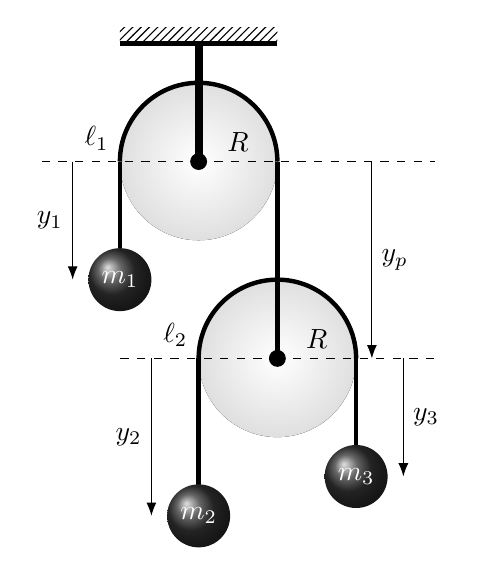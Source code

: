 \begin{tikzpicture}
	
	% pulley at 0,0
	\def \pulleyRadius {1.0};
	\coordinate (pulleyCentre) at (0,0);
	\fill [inner color = white, outer color = gray!25, thin] (pulleyCentre) circle (\pulleyRadius);
	\filldraw (pulleyCentre) circle (1 mm);

	% dashed lines from 0.1 at each side of the circle
	\def \deltax {1.0};
	\draw [dashed] (0.2,0) -- ({\pulleyRadius + 2* \deltax},0);
	\draw [dashed] (-0.2,0) -- ({-\pulleyRadius - \deltax},0);
	\node at ({\pulleyRadius / 2}, 0) [above] {\(R\)};

	% weight m_1
	\def \boxwidth {\pulleyRadius/ 2.5};
	\def \boxAheight {-1.5};
	\shade [ball color=black!80] (-\pulleyRadius, \boxAheight) circle (\boxwidth) node {\color{white} $m_1$};
	
	% lower pulley
	\def \lowerPulleyHeight {-2.5};
	\coordinate (lowerPulleyCentre) at (\pulleyRadius,\lowerPulleyHeight);
	\fill [inner color = white, outer color = gray!25, thin] (lowerPulleyCentre) circle (\pulleyRadius);
	% \shade [ball color=black!80] (\pulleyRadius, \lowerPulleyHeight) circle (\boxwidth) node {\color{white} $m_2$};
	\filldraw (lowerPulleyCentre) circle (1 mm);
	\node at ($(lowerPulleyCentre) + ({\pulleyRadius / 2}, 0) $) [above] {\(R\)};
	
	% rope 1
	\draw [ultra thick] (-\pulleyRadius, \boxAheight + \boxwidth) -- (-\pulleyRadius,0);
	\draw [ultra thick] ( \pulleyRadius, \lowerPulleyHeight) -- (\pulleyRadius,0); 
	\draw [ultra thick] (pulleyCentre) ++(0:\pulleyRadius) arc (0:180:\pulleyRadius) node [above left] {\(\ell_1\)};


	% rope 2
	\draw [ultra thick] (lowerPulleyCentre) ++(0:\pulleyRadius) arc (0:180:\pulleyRadius) node [above left] {\(\ell_2\)};
	\def \belowPulley3 {-1.5};
	\coordinate (weight3) at ($(lowerPulleyCentre) + ( \pulleyRadius , \belowPulley3 )$);  
	\draw [ultra thick] ($(lowerPulleyCentre) + (\pulleyRadius , 0) $) -- (weight3);
	
	\def \belowPulleyHeight2 {-2.0};
	\coordinate (weight2) at ($(lowerPulleyCentre) + ( -\pulleyRadius , \belowPulleyHeight2 )$);  
	\draw [ultra thick] ($(lowerPulleyCentre) + (-\pulleyRadius , 0) $) -- (weight2);

	% weight m_3
	\shade [ball color=black!80] (weight3) circle (\boxwidth) node {\color{white} $m_3$};

	% weight m_2
	\shade [ball color=black!80] (weight2) circle (\boxwidth) node {\color{white} $m_2$};


	% upper puley dimensions
	\def \pendeLeft {-\pulleyRadius - \boxwidth - 0.2};
	\def \pende {\pulleyRadius + \boxwidth + 0.2};
	\def \pendePulley {2* \pulleyRadius + 0.2};
	\draw [-Latex] (\pendeLeft, 0) -- (\pendeLeft, \boxAheight) node [midway, left] {\(y_1\)};
	\draw [-Latex] ( \pendePulley, 0) -- ( \pendePulley, \lowerPulleyHeight) node [midway, right] {\(y_p\)};


	% lower pulley dimensions
	\draw [-Latex] ($(lowerPulleyCentre) + (\pendeLeft, 0) $) -- ($(lowerPulleyCentre) + (\pendeLeft, \belowPulleyHeight2 ) $) node [midway, left] {\(y_2\)};
	\draw [-Latex] ($(lowerPulleyCentre) + (\pende, 0) $) -- ($(lowerPulleyCentre) + (\pende, \belowPulley3 ) $) node [midway, right] {\(y_3\)};

	
	% lower pulley dashed lines
	\draw [dashed] ($ (lowerPulleyCentre) + (-0.2,0) $) -- ($ (lowerPulleyCentre) + ({-\pulleyRadius - \deltax},0) $);
	\draw [dashed] ($ (lowerPulleyCentre) + (0.2,0)$) -- ($(lowerPulleyCentre) + ({\pulleyRadius + \deltax},0) $);

	% ceiling
	\def \ceilingAbove {1.5};
	\draw [line width = 1 mm] ($(pulleyCentre) + (0,\ceilingAbove)$) -- (pulleyCentre);
	\draw [ultra thick] ($(pulleyCentre) + ({- \pulleyRadius},\ceilingAbove)$)  -- ($(pulleyCentre) + (\pulleyRadius,\ceilingAbove)$);
	\fill [pattern = north east lines] ($(pulleyCentre) + ({- \pulleyRadius},\ceilingAbove)$)  rectangle ($(pulleyCentre) + (\pulleyRadius, {\ceilingAbove + 0.2 })$);


\end{tikzpicture}
